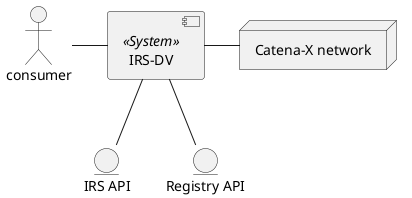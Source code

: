 @startuml
consumer as user
component "IRS-DV" as irsdv << System >>
node "Catena-X network" as catenaX
entity "IRS API" as api
entity "Registry API" as regAPI

user - irsdv
irsdv -- api 
irsdv -- regAPI
irsdv - catenaX
@enduml